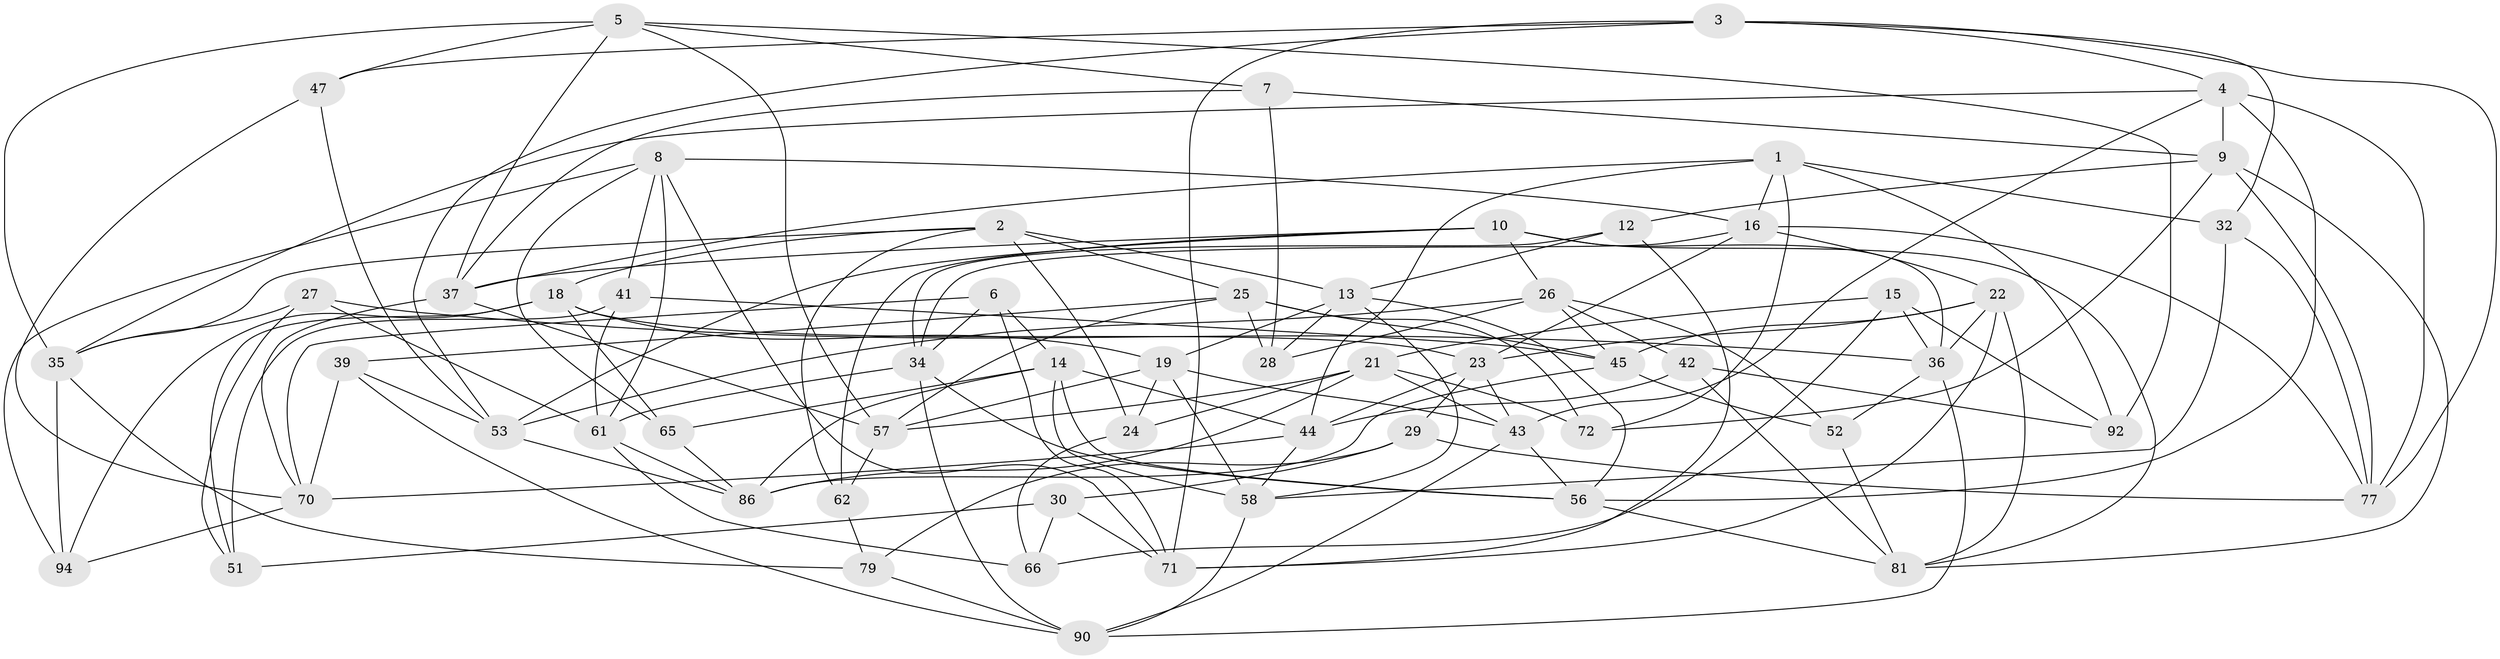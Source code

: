 // Generated by graph-tools (version 1.1) at 2025/52/02/27/25 19:52:28]
// undirected, 59 vertices, 154 edges
graph export_dot {
graph [start="1"]
  node [color=gray90,style=filled];
  1 [super="+17"];
  2 [super="+20"];
  3 [super="+85"];
  4 [super="+59"];
  5 [super="+54"];
  6;
  7;
  8 [super="+11"];
  9 [super="+78"];
  10 [super="+31"];
  12;
  13 [super="+46"];
  14 [super="+76"];
  15;
  16 [super="+48"];
  18 [super="+49"];
  19 [super="+40"];
  21 [super="+38"];
  22 [super="+33"];
  23 [super="+68"];
  24;
  25 [super="+83"];
  26 [super="+87"];
  27;
  28;
  29;
  30;
  32;
  34 [super="+60"];
  35 [super="+50"];
  36 [super="+55"];
  37 [super="+73"];
  39;
  41;
  42;
  43 [super="+69"];
  44 [super="+74"];
  45 [super="+67"];
  47;
  51;
  52;
  53 [super="+75"];
  56 [super="+63"];
  57 [super="+84"];
  58 [super="+64"];
  61 [super="+88"];
  62;
  65;
  66;
  70 [super="+93"];
  71 [super="+80"];
  72;
  77 [super="+89"];
  79;
  81 [super="+82"];
  86 [super="+95"];
  90 [super="+91"];
  92;
  94;
  1 -- 32;
  1 -- 44;
  1 -- 16;
  1 -- 72;
  1 -- 92;
  1 -- 37;
  2 -- 24;
  2 -- 18;
  2 -- 13;
  2 -- 62;
  2 -- 25;
  2 -- 35;
  3 -- 32;
  3 -- 71;
  3 -- 47;
  3 -- 53;
  3 -- 4;
  3 -- 77;
  4 -- 35;
  4 -- 9;
  4 -- 56;
  4 -- 77;
  4 -- 43;
  5 -- 47;
  5 -- 57;
  5 -- 92;
  5 -- 7;
  5 -- 37;
  5 -- 35;
  6 -- 70;
  6 -- 71;
  6 -- 14;
  6 -- 34;
  7 -- 9;
  7 -- 37;
  7 -- 28;
  8 -- 41;
  8 -- 94;
  8 -- 61;
  8 -- 16;
  8 -- 65;
  8 -- 71;
  9 -- 72;
  9 -- 81;
  9 -- 77;
  9 -- 12;
  10 -- 26;
  10 -- 81;
  10 -- 36;
  10 -- 53;
  10 -- 62;
  10 -- 37;
  12 -- 34;
  12 -- 71;
  12 -- 13;
  13 -- 58;
  13 -- 56;
  13 -- 19;
  13 -- 28;
  14 -- 65;
  14 -- 56;
  14 -- 58;
  14 -- 44;
  14 -- 86;
  15 -- 21;
  15 -- 36;
  15 -- 92;
  15 -- 66;
  16 -- 22;
  16 -- 23;
  16 -- 34;
  16 -- 77;
  18 -- 51;
  18 -- 94;
  18 -- 65;
  18 -- 19;
  18 -- 23;
  19 -- 24;
  19 -- 57;
  19 -- 43;
  19 -- 58;
  21 -- 86;
  21 -- 72;
  21 -- 24;
  21 -- 57;
  21 -- 43;
  22 -- 71;
  22 -- 81;
  22 -- 23;
  22 -- 45;
  22 -- 36;
  23 -- 43;
  23 -- 44;
  23 -- 29;
  24 -- 66;
  25 -- 72;
  25 -- 28;
  25 -- 45;
  25 -- 57;
  25 -- 39;
  26 -- 28;
  26 -- 42;
  26 -- 52;
  26 -- 53;
  26 -- 45;
  27 -- 35;
  27 -- 51;
  27 -- 36;
  27 -- 61;
  29 -- 77;
  29 -- 79;
  29 -- 30;
  30 -- 51;
  30 -- 66;
  30 -- 71;
  32 -- 77;
  32 -- 58;
  34 -- 90;
  34 -- 56;
  34 -- 61;
  35 -- 79;
  35 -- 94;
  36 -- 90;
  36 -- 52;
  37 -- 57;
  37 -- 70;
  39 -- 53;
  39 -- 70;
  39 -- 90;
  41 -- 51;
  41 -- 45;
  41 -- 61;
  42 -- 92;
  42 -- 81;
  42 -- 44;
  43 -- 56;
  43 -- 90;
  44 -- 70;
  44 -- 58;
  45 -- 86;
  45 -- 52;
  47 -- 70;
  47 -- 53;
  52 -- 81;
  53 -- 86;
  56 -- 81;
  57 -- 62;
  58 -- 90;
  61 -- 66;
  61 -- 86;
  62 -- 79;
  65 -- 86;
  70 -- 94;
  79 -- 90;
}
